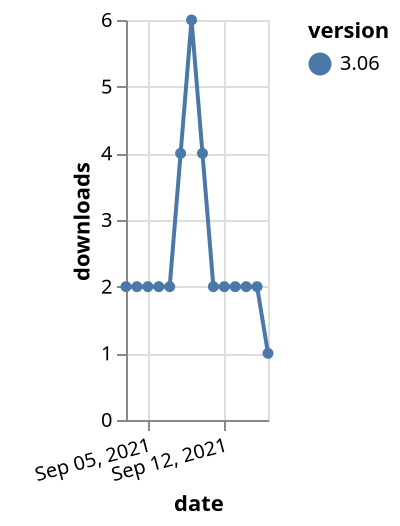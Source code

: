 {"$schema": "https://vega.github.io/schema/vega-lite/v5.json", "description": "A simple bar chart with embedded data.", "data": {"values": [{"date": "2021-09-03", "total": 651, "delta": 2, "version": "3.06"}, {"date": "2021-09-04", "total": 653, "delta": 2, "version": "3.06"}, {"date": "2021-09-05", "total": 655, "delta": 2, "version": "3.06"}, {"date": "2021-09-06", "total": 657, "delta": 2, "version": "3.06"}, {"date": "2021-09-07", "total": 659, "delta": 2, "version": "3.06"}, {"date": "2021-09-08", "total": 663, "delta": 4, "version": "3.06"}, {"date": "2021-09-09", "total": 669, "delta": 6, "version": "3.06"}, {"date": "2021-09-10", "total": 673, "delta": 4, "version": "3.06"}, {"date": "2021-09-11", "total": 675, "delta": 2, "version": "3.06"}, {"date": "2021-09-12", "total": 677, "delta": 2, "version": "3.06"}, {"date": "2021-09-13", "total": 679, "delta": 2, "version": "3.06"}, {"date": "2021-09-14", "total": 681, "delta": 2, "version": "3.06"}, {"date": "2021-09-15", "total": 683, "delta": 2, "version": "3.06"}, {"date": "2021-09-16", "total": 684, "delta": 1, "version": "3.06"}]}, "width": "container", "mark": {"type": "line", "point": {"filled": true}}, "encoding": {"x": {"field": "date", "type": "temporal", "timeUnit": "yearmonthdate", "title": "date", "axis": {"labelAngle": -15}}, "y": {"field": "delta", "type": "quantitative", "title": "downloads"}, "color": {"field": "version", "type": "nominal"}, "tooltip": {"field": "delta"}}}
